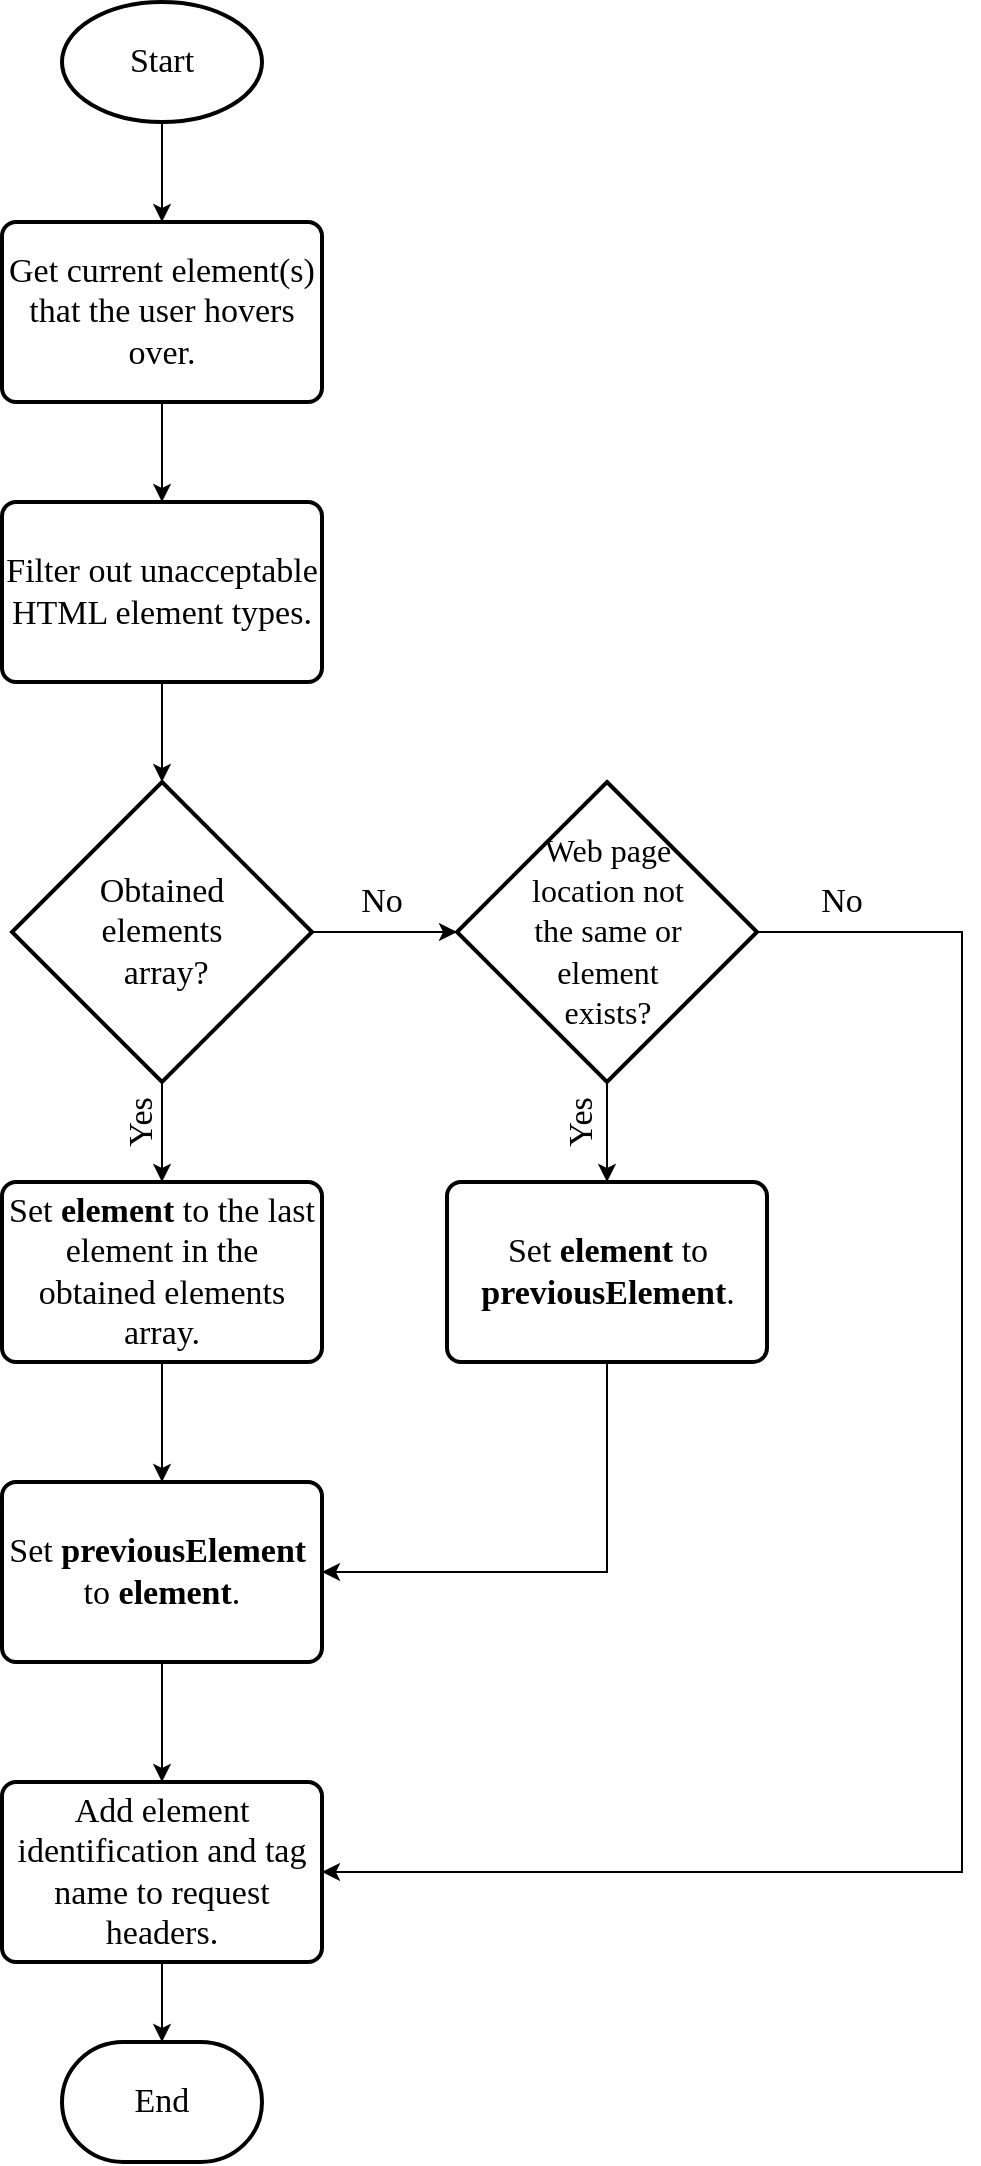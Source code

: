 <mxfile version="20.3.0" type="device"><diagram id="aup2Fgcph3yYs3ryoIUO" name="Page-1"><mxGraphModel dx="1422" dy="865" grid="1" gridSize="10" guides="1" tooltips="1" connect="1" arrows="1" fold="1" page="1" pageScale="1" pageWidth="850" pageHeight="1100" math="0" shadow="0"><root><mxCell id="0"/><mxCell id="1" parent="0"/><mxCell id="MuBSxXK6iP0isMZ_BC6U-1" style="edgeStyle=orthogonalEdgeStyle;rounded=0;orthogonalLoop=1;jettySize=auto;html=1;entryX=0.5;entryY=0;entryDx=0;entryDy=0;" parent="1" source="-E-NBBlXDqO9fobENhKo-4" target="-E-NBBlXDqO9fobENhKo-6" edge="1"><mxGeometry relative="1" as="geometry"/></mxCell><mxCell id="-E-NBBlXDqO9fobENhKo-4" value="Start" style="strokeWidth=2;html=1;shape=mxgraph.flowchart.start_1;whiteSpace=wrap;fontFamily=Times New Roman;fillColor=none;fontSize=17;" parent="1" vertex="1"><mxGeometry x="350" y="10" width="100" height="60" as="geometry"/></mxCell><mxCell id="lpGF1s2gAXFZRK9ECRPx-7" style="edgeStyle=orthogonalEdgeStyle;rounded=0;orthogonalLoop=1;jettySize=auto;html=1;exitX=0.5;exitY=1;exitDx=0;exitDy=0;entryX=0.5;entryY=0;entryDx=0;entryDy=0;" parent="1" source="-E-NBBlXDqO9fobENhKo-6" target="lpGF1s2gAXFZRK9ECRPx-5" edge="1"><mxGeometry relative="1" as="geometry"/></mxCell><mxCell id="-E-NBBlXDqO9fobENhKo-6" value="Get current element(s) that the user hovers over." style="rounded=1;whiteSpace=wrap;html=1;absoluteArcSize=1;arcSize=14;strokeWidth=2;fontFamily=Times New Roman;fillColor=none;fontSize=17;" parent="1" vertex="1"><mxGeometry x="320" y="120" width="160" height="90" as="geometry"/></mxCell><mxCell id="lpGF1s2gAXFZRK9ECRPx-10" style="edgeStyle=orthogonalEdgeStyle;rounded=0;orthogonalLoop=1;jettySize=auto;html=1;exitX=0.5;exitY=1;exitDx=0;exitDy=0;exitPerimeter=0;entryX=0.5;entryY=0;entryDx=0;entryDy=0;" parent="1" source="-E-NBBlXDqO9fobENhKo-7" target="lpGF1s2gAXFZRK9ECRPx-4" edge="1"><mxGeometry relative="1" as="geometry"/></mxCell><mxCell id="lpGF1s2gAXFZRK9ECRPx-29" style="edgeStyle=orthogonalEdgeStyle;rounded=0;orthogonalLoop=1;jettySize=auto;html=1;exitX=1;exitY=0.5;exitDx=0;exitDy=0;exitPerimeter=0;entryX=1;entryY=0.5;entryDx=0;entryDy=0;fontSize=16;" parent="1" source="-E-NBBlXDqO9fobENhKo-7" target="lpGF1s2gAXFZRK9ECRPx-18" edge="1"><mxGeometry relative="1" as="geometry"><Array as="points"><mxPoint x="800" y="475"/><mxPoint x="800" y="945"/></Array></mxGeometry></mxCell><mxCell id="-E-NBBlXDqO9fobENhKo-7" value="&lt;font style=&quot;font-size: 16px;&quot;&gt;Web page &lt;br&gt;location not &lt;br&gt;the same or &lt;br&gt;element &lt;br&gt;exists?&lt;/font&gt;" style="strokeWidth=2;html=1;shape=mxgraph.flowchart.decision;whiteSpace=wrap;fontFamily=Times New Roman;fillColor=none;fontSize=17;" parent="1" vertex="1"><mxGeometry x="547.5" y="400" width="150" height="150" as="geometry"/></mxCell><mxCell id="lpGF1s2gAXFZRK9ECRPx-13" style="edgeStyle=orthogonalEdgeStyle;rounded=0;orthogonalLoop=1;jettySize=auto;html=1;exitX=0.5;exitY=1;exitDx=0;exitDy=0;entryX=0.5;entryY=0;entryDx=0;entryDy=0;" parent="1" source="-E-NBBlXDqO9fobENhKo-9" target="lpGF1s2gAXFZRK9ECRPx-11" edge="1"><mxGeometry relative="1" as="geometry"/></mxCell><mxCell id="-E-NBBlXDqO9fobENhKo-9" value="Set &lt;b&gt;element &lt;/b&gt;to the last element in the obtained elements array." style="rounded=1;whiteSpace=wrap;html=1;absoluteArcSize=1;arcSize=14;strokeWidth=2;fontFamily=Times New Roman;fillColor=none;fontSize=17;" parent="1" vertex="1"><mxGeometry x="320" y="600" width="160" height="90" as="geometry"/></mxCell><mxCell id="lpGF1s2gAXFZRK9ECRPx-9" style="edgeStyle=orthogonalEdgeStyle;rounded=0;orthogonalLoop=1;jettySize=auto;html=1;exitX=1;exitY=0.5;exitDx=0;exitDy=0;exitPerimeter=0;" parent="1" source="-E-NBBlXDqO9fobENhKo-16" target="-E-NBBlXDqO9fobENhKo-7" edge="1"><mxGeometry relative="1" as="geometry"/></mxCell><mxCell id="lpGF1s2gAXFZRK9ECRPx-12" style="edgeStyle=orthogonalEdgeStyle;rounded=0;orthogonalLoop=1;jettySize=auto;html=1;exitX=0.5;exitY=1;exitDx=0;exitDy=0;exitPerimeter=0;entryX=0.5;entryY=0;entryDx=0;entryDy=0;" parent="1" source="-E-NBBlXDqO9fobENhKo-16" target="-E-NBBlXDqO9fobENhKo-9" edge="1"><mxGeometry relative="1" as="geometry"/></mxCell><mxCell id="-E-NBBlXDqO9fobENhKo-16" value="Obtained &lt;br&gt;elements&lt;br&gt;&amp;nbsp;array?" style="strokeWidth=2;html=1;shape=mxgraph.flowchart.decision;whiteSpace=wrap;fontFamily=Times New Roman;fillColor=none;fontSize=17;" parent="1" vertex="1"><mxGeometry x="325" y="400" width="150" height="150" as="geometry"/></mxCell><mxCell id="-E-NBBlXDqO9fobENhKo-33" value="Yes" style="text;html=1;strokeColor=none;fillColor=none;align=center;verticalAlign=middle;whiteSpace=wrap;rounded=0;fontFamily=Times New Roman;rotation=-90;fontSize=17;" parent="1" vertex="1"><mxGeometry x="590" y="560" width="40" height="20" as="geometry"/></mxCell><mxCell id="-E-NBBlXDqO9fobENhKo-37" value="No" style="text;html=1;strokeColor=none;fillColor=none;align=center;verticalAlign=middle;whiteSpace=wrap;rounded=0;fontFamily=Times New Roman;rotation=0;fontSize=17;" parent="1" vertex="1"><mxGeometry x="490" y="450" width="40" height="20" as="geometry"/></mxCell><mxCell id="-E-NBBlXDqO9fobENhKo-44" value="No" style="text;html=1;strokeColor=none;fillColor=none;align=center;verticalAlign=middle;whiteSpace=wrap;rounded=0;fontFamily=Times New Roman;rotation=0;fontSize=17;" parent="1" vertex="1"><mxGeometry x="720" y="450" width="40" height="20" as="geometry"/></mxCell><mxCell id="lpGF1s2gAXFZRK9ECRPx-1" value="End" style="strokeWidth=2;html=1;shape=mxgraph.flowchart.terminator;whiteSpace=wrap;fillColor=none;fontFamily=Times New Roman;fontSize=17;" parent="1" vertex="1"><mxGeometry x="350" y="1030" width="100" height="60" as="geometry"/></mxCell><mxCell id="lpGF1s2gAXFZRK9ECRPx-19" style="edgeStyle=orthogonalEdgeStyle;rounded=0;orthogonalLoop=1;jettySize=auto;html=1;exitX=0.5;exitY=1;exitDx=0;exitDy=0;entryX=1;entryY=0.5;entryDx=0;entryDy=0;" parent="1" source="lpGF1s2gAXFZRK9ECRPx-4" target="lpGF1s2gAXFZRK9ECRPx-11" edge="1"><mxGeometry relative="1" as="geometry"/></mxCell><mxCell id="lpGF1s2gAXFZRK9ECRPx-4" value="Set &lt;b&gt;element &lt;/b&gt;to &lt;b&gt;previousElement&lt;/b&gt;." style="rounded=1;whiteSpace=wrap;html=1;absoluteArcSize=1;arcSize=14;strokeWidth=2;fontFamily=Times New Roman;fillColor=none;fontSize=17;" parent="1" vertex="1"><mxGeometry x="542.5" y="600" width="160" height="90" as="geometry"/></mxCell><mxCell id="lpGF1s2gAXFZRK9ECRPx-8" style="edgeStyle=orthogonalEdgeStyle;rounded=0;orthogonalLoop=1;jettySize=auto;html=1;exitX=0.5;exitY=1;exitDx=0;exitDy=0;" parent="1" source="lpGF1s2gAXFZRK9ECRPx-5" target="-E-NBBlXDqO9fobENhKo-16" edge="1"><mxGeometry relative="1" as="geometry"/></mxCell><mxCell id="lpGF1s2gAXFZRK9ECRPx-5" value="Filter out unacceptable HTML element types." style="rounded=1;whiteSpace=wrap;html=1;absoluteArcSize=1;arcSize=14;strokeWidth=2;fontFamily=Times New Roman;fillColor=none;fontSize=17;" parent="1" vertex="1"><mxGeometry x="320" y="260" width="160" height="90" as="geometry"/></mxCell><mxCell id="lpGF1s2gAXFZRK9ECRPx-21" style="edgeStyle=orthogonalEdgeStyle;rounded=0;orthogonalLoop=1;jettySize=auto;html=1;exitX=0.5;exitY=1;exitDx=0;exitDy=0;entryX=0.5;entryY=0;entryDx=0;entryDy=0;" parent="1" source="lpGF1s2gAXFZRK9ECRPx-11" target="lpGF1s2gAXFZRK9ECRPx-18" edge="1"><mxGeometry relative="1" as="geometry"/></mxCell><mxCell id="lpGF1s2gAXFZRK9ECRPx-11" value="Set&amp;nbsp;&lt;b&gt;previousElement&amp;nbsp;&lt;br&gt;&lt;/b&gt;to &lt;b&gt;element&lt;/b&gt;." style="rounded=1;whiteSpace=wrap;html=1;absoluteArcSize=1;arcSize=14;strokeWidth=2;fontFamily=Times New Roman;fillColor=none;fontSize=17;" parent="1" vertex="1"><mxGeometry x="320" y="750" width="160" height="90" as="geometry"/></mxCell><mxCell id="lpGF1s2gAXFZRK9ECRPx-22" style="edgeStyle=orthogonalEdgeStyle;rounded=0;orthogonalLoop=1;jettySize=auto;html=1;exitX=0.5;exitY=1;exitDx=0;exitDy=0;entryX=0.5;entryY=0;entryDx=0;entryDy=0;entryPerimeter=0;" parent="1" source="lpGF1s2gAXFZRK9ECRPx-18" target="lpGF1s2gAXFZRK9ECRPx-1" edge="1"><mxGeometry relative="1" as="geometry"/></mxCell><mxCell id="lpGF1s2gAXFZRK9ECRPx-18" value="Add element identification and tag name to&amp;nbsp;request headers." style="rounded=1;whiteSpace=wrap;html=1;absoluteArcSize=1;arcSize=14;strokeWidth=2;fontFamily=Times New Roman;fillColor=none;fontSize=17;" parent="1" vertex="1"><mxGeometry x="320" y="900" width="160" height="90" as="geometry"/></mxCell><mxCell id="lpGF1s2gAXFZRK9ECRPx-25" value="Yes" style="text;html=1;strokeColor=none;fillColor=none;align=center;verticalAlign=middle;whiteSpace=wrap;rounded=0;fontFamily=Times New Roman;rotation=-90;fontSize=17;" parent="1" vertex="1"><mxGeometry x="370" y="560" width="40" height="20" as="geometry"/></mxCell></root></mxGraphModel></diagram></mxfile>